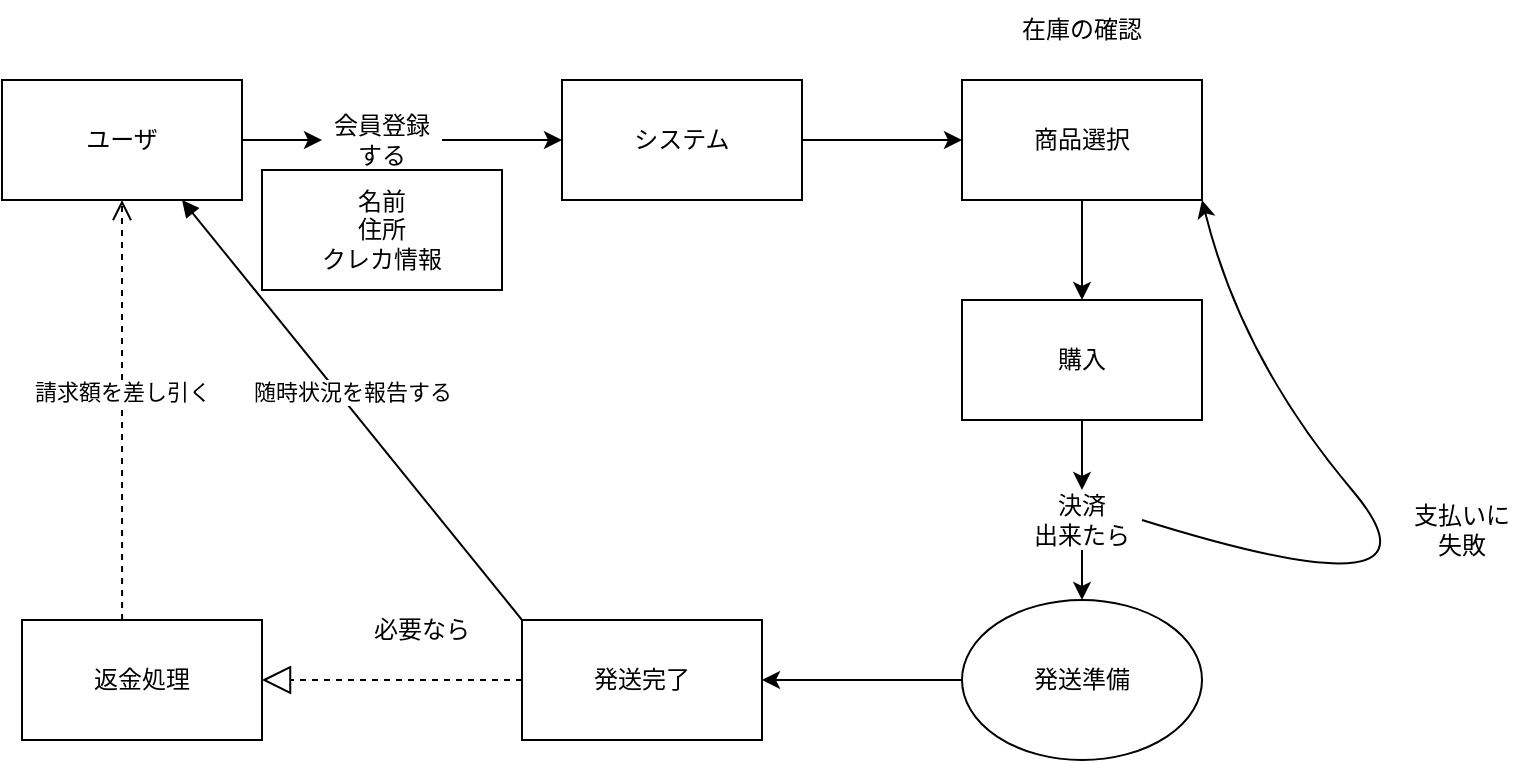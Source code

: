 <mxfile>
    <diagram id="5bDzxug4IG4dh79PK6U0" name="ページ1">
        <mxGraphModel dx="1813" dy="419" grid="1" gridSize="10" guides="1" tooltips="1" connect="1" arrows="1" fold="1" page="1" pageScale="1" pageWidth="827" pageHeight="1169" math="0" shadow="0">
            <root>
                <mxCell id="0"/>
                <mxCell id="1" parent="0"/>
                <mxCell id="2" value="ユーザ" style="rounded=0;whiteSpace=wrap;html=1;" vertex="1" parent="1">
                    <mxGeometry x="-20" y="40" width="120" height="60" as="geometry"/>
                </mxCell>
                <mxCell id="3" value="&lt;div&gt;名前&lt;/div&gt;&lt;div&gt;住所&lt;/div&gt;&lt;div&gt;クレカ情報&lt;/div&gt;" style="rounded=0;whiteSpace=wrap;html=1;" vertex="1" parent="1">
                    <mxGeometry x="110" y="85" width="120" height="60" as="geometry"/>
                </mxCell>
                <mxCell id="4" value="商品選択" style="rounded=0;whiteSpace=wrap;html=1;" vertex="1" parent="1">
                    <mxGeometry x="460" y="40" width="120" height="60" as="geometry"/>
                </mxCell>
                <mxCell id="5" value="" style="endArrow=classic;html=1;exitX=1;exitY=0.5;exitDx=0;exitDy=0;entryX=0;entryY=0.5;entryDx=0;entryDy=0;" edge="1" parent="1" source="12" target="23">
                    <mxGeometry width="50" height="50" relative="1" as="geometry">
                        <mxPoint x="240" y="190" as="sourcePoint"/>
                        <mxPoint x="290" y="140" as="targetPoint"/>
                    </mxGeometry>
                </mxCell>
                <mxCell id="6" value="" style="endArrow=classic;html=1;exitX=1;exitY=0.5;exitDx=0;exitDy=0;entryX=0;entryY=0.5;entryDx=0;entryDy=0;" edge="1" parent="1" source="23" target="4">
                    <mxGeometry width="50" height="50" relative="1" as="geometry">
                        <mxPoint x="480" y="220" as="sourcePoint"/>
                        <mxPoint x="530" y="170" as="targetPoint"/>
                    </mxGeometry>
                </mxCell>
                <mxCell id="7" value="購入" style="rounded=0;whiteSpace=wrap;html=1;" vertex="1" parent="1">
                    <mxGeometry x="460" y="150" width="120" height="60" as="geometry"/>
                </mxCell>
                <mxCell id="8" value="" style="endArrow=classic;html=1;exitX=0.5;exitY=1;exitDx=0;exitDy=0;entryX=0.5;entryY=0;entryDx=0;entryDy=0;" edge="1" parent="1" source="4" target="7">
                    <mxGeometry width="50" height="50" relative="1" as="geometry">
                        <mxPoint x="680" y="230" as="sourcePoint"/>
                        <mxPoint x="730" y="180" as="targetPoint"/>
                    </mxGeometry>
                </mxCell>
                <mxCell id="9" value="発送完了" style="rounded=0;whiteSpace=wrap;html=1;" vertex="1" parent="1">
                    <mxGeometry x="240" y="310" width="120" height="60" as="geometry"/>
                </mxCell>
                <mxCell id="11" value="返金処理" style="rounded=0;whiteSpace=wrap;html=1;" vertex="1" parent="1">
                    <mxGeometry x="-10" y="310" width="120" height="60" as="geometry"/>
                </mxCell>
                <mxCell id="13" value="" style="endArrow=classic;html=1;entryX=1;entryY=0.5;entryDx=0;entryDy=0;exitX=0;exitY=0.5;exitDx=0;exitDy=0;" edge="1" parent="1" source="29" target="9">
                    <mxGeometry width="50" height="50" relative="1" as="geometry">
                        <mxPoint x="220" y="300" as="sourcePoint"/>
                        <mxPoint x="270" y="250" as="targetPoint"/>
                    </mxGeometry>
                </mxCell>
                <mxCell id="14" value="" style="endArrow=block;dashed=1;endFill=0;endSize=12;html=1;entryX=1;entryY=0.5;entryDx=0;entryDy=0;exitX=0;exitY=0.5;exitDx=0;exitDy=0;" edge="1" parent="1" source="9" target="11">
                    <mxGeometry width="160" relative="1" as="geometry">
                        <mxPoint x="190" y="200" as="sourcePoint"/>
                        <mxPoint x="350" y="200" as="targetPoint"/>
                    </mxGeometry>
                </mxCell>
                <mxCell id="15" value="必要なら" style="text;html=1;align=center;verticalAlign=middle;whiteSpace=wrap;rounded=0;" vertex="1" parent="1">
                    <mxGeometry x="160" y="300" width="60" height="30" as="geometry"/>
                </mxCell>
                <mxCell id="16" value="在庫の確認" style="text;html=1;align=center;verticalAlign=middle;whiteSpace=wrap;rounded=0;" vertex="1" parent="1">
                    <mxGeometry x="480" width="80" height="30" as="geometry"/>
                </mxCell>
                <mxCell id="17" value="" style="endArrow=classic;html=1;entryX=0.5;entryY=0;entryDx=0;entryDy=0;exitX=0.5;exitY=1;exitDx=0;exitDy=0;" edge="1" parent="1" source="21" target="29">
                    <mxGeometry width="50" height="50" relative="1" as="geometry">
                        <mxPoint x="380" y="230" as="sourcePoint"/>
                        <mxPoint x="430" y="180" as="targetPoint"/>
                    </mxGeometry>
                </mxCell>
                <mxCell id="19" value="随時状況を報告する" style="html=1;verticalAlign=bottom;endArrow=block;curved=0;rounded=0;entryX=0.75;entryY=1;entryDx=0;entryDy=0;exitX=0;exitY=0;exitDx=0;exitDy=0;" edge="1" parent="1" source="9" target="2">
                    <mxGeometry width="80" relative="1" as="geometry">
                        <mxPoint x="30" y="200" as="sourcePoint"/>
                        <mxPoint x="110" y="200" as="targetPoint"/>
                    </mxGeometry>
                </mxCell>
                <mxCell id="20" value="" style="endArrow=classic;html=1;entryX=0.5;entryY=0;entryDx=0;entryDy=0;exitX=0.5;exitY=1;exitDx=0;exitDy=0;" edge="1" parent="1" source="7" target="21">
                    <mxGeometry width="50" height="50" relative="1" as="geometry">
                        <mxPoint x="520" y="240" as="sourcePoint"/>
                        <mxPoint x="520" y="310" as="targetPoint"/>
                    </mxGeometry>
                </mxCell>
                <mxCell id="21" value="決済　　出来たら" style="text;html=1;align=center;verticalAlign=middle;whiteSpace=wrap;rounded=0;" vertex="1" parent="1">
                    <mxGeometry x="490" y="245" width="60" height="30" as="geometry"/>
                </mxCell>
                <mxCell id="22" value="" style="endArrow=classic;html=1;exitX=1;exitY=0.5;exitDx=0;exitDy=0;entryX=0;entryY=0.5;entryDx=0;entryDy=0;" edge="1" parent="1" source="2" target="12">
                    <mxGeometry width="50" height="50" relative="1" as="geometry">
                        <mxPoint x="100" y="70" as="sourcePoint"/>
                        <mxPoint x="230" y="70" as="targetPoint"/>
                    </mxGeometry>
                </mxCell>
                <mxCell id="12" value="会員登録する" style="text;html=1;align=center;verticalAlign=middle;whiteSpace=wrap;rounded=0;" vertex="1" parent="1">
                    <mxGeometry x="140" y="55" width="60" height="30" as="geometry"/>
                </mxCell>
                <mxCell id="23" value="システム" style="rounded=0;whiteSpace=wrap;html=1;" vertex="1" parent="1">
                    <mxGeometry x="260" y="40" width="120" height="60" as="geometry"/>
                </mxCell>
                <mxCell id="25" value="" style="curved=1;endArrow=classic;html=1;entryX=1;entryY=1;entryDx=0;entryDy=0;exitX=1;exitY=0.5;exitDx=0;exitDy=0;" edge="1" parent="1" source="21" target="4">
                    <mxGeometry width="50" height="50" relative="1" as="geometry">
                        <mxPoint x="660" y="310" as="sourcePoint"/>
                        <mxPoint x="710" y="260" as="targetPoint"/>
                        <Array as="points">
                            <mxPoint x="710" y="310"/>
                            <mxPoint x="600" y="180"/>
                        </Array>
                    </mxGeometry>
                </mxCell>
                <mxCell id="26" value="支払いに失敗" style="text;html=1;align=center;verticalAlign=middle;whiteSpace=wrap;rounded=0;" vertex="1" parent="1">
                    <mxGeometry x="680" y="250" width="60" height="30" as="geometry"/>
                </mxCell>
                <mxCell id="28" value="請求額を差し引く" style="html=1;verticalAlign=bottom;endArrow=open;dashed=1;endSize=8;curved=0;rounded=0;exitX=0.417;exitY=0;exitDx=0;exitDy=0;exitPerimeter=0;entryX=0.5;entryY=1;entryDx=0;entryDy=0;" edge="1" parent="1" source="11" target="2">
                    <mxGeometry relative="1" as="geometry">
                        <mxPoint x="30" y="230" as="sourcePoint"/>
                        <mxPoint x="-50" y="230" as="targetPoint"/>
                    </mxGeometry>
                </mxCell>
                <mxCell id="29" value="発送準備" style="ellipse;whiteSpace=wrap;html=1;" vertex="1" parent="1">
                    <mxGeometry x="460" y="300" width="120" height="80" as="geometry"/>
                </mxCell>
            </root>
        </mxGraphModel>
    </diagram>
</mxfile>